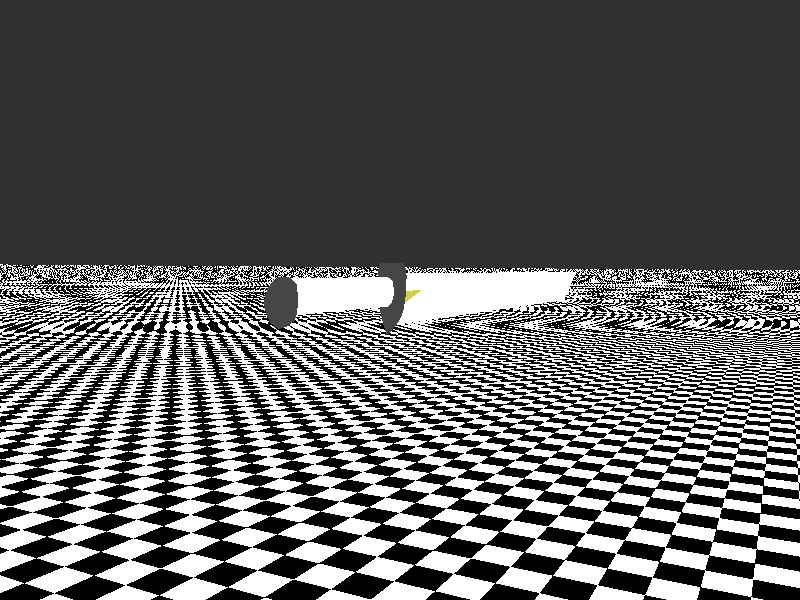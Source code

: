 #include "rad_def.inc"
#include "colors.inc"
  light_source {100
    color White
  }
global_settings{
	 assumed_gamma 2.200000
	 max_trace_level 5
	 ambient_light rgb <0.200000, 0.200000, 0.2000000>
}
background { rgb <0.2000000, 0.2000000, 0.2000000> }
#declare camera_location = <35.475672, 6.938251, -52.830898>;
camera{
	 perspective
	 location camera_location
	 right (320 / 240) * x
	 up y
	 angle 57.822402
	 sky <-0.020434, 0.999534, 0.022695>
	 look_at <0.310869, 3.572278, 13.085918>
}
#declare wl_1_Infinite1 = light_source {
	 <-36.185672, 2.648251, 52.830898>
	 color rgb <1.000000, 1.000000, 1.000000>
	 fade_distance 1.000000
	 fade_power 0.000000
	 media_interaction on
	 media_attenuation off
	 parallel
	 point_at <-0.210937, -3.671047, -13.000000>
}
#declare wl_2_Infinite2 = light_source {
	 <-34.765672, 1.228251, 52.830898>
	 color rgb <0.500000, 0.500000, 0.500000>
	 fade_distance 1.000000
	 fade_power 0.000000
	 media_interaction on
	 media_attenuation off
	 parallel
	 point_at <-0.210937, -3.671047, -13.000000>
}
#declare wm_guld = texture{
	 pigment{
		 color rgbf <0.806667, 0.806667, 0.306533, 0.000000>
	 }
	 finish {
		 ambient rgb <0.234100, 0.234100, 0.234100>
		 diffuse 0.373333
		 brilliance 1.800000
		 metallic 9.266667
		 specular 0.667000
		 roughness 0.010000
		 reflection {
			 color rgb <0.900100, 0.900100, 0.900100> 
			 falloff 1.000000
			 exponent 1.000000
			 metallic 0.866667
		 }
	 }
}
#declare wm_darkmetal = texture{
	 pigment{
		 color rgbf <0.280720, 0.280720, 0.280720, 0.000000>
	 }
	 normal{
		 bumps 0.0050000
	 }
	 finish {
		 ambient rgb <0.000000, 0.000000, 0.000000>
		 diffuse 0.700000
		 brilliance 2.733333
		 metallic 0.500000
		 specular 1.000000
		 roughness 5.656667
		 reflection {
			 color rgb <0.327340, 0.327340, 0.327340> color <0.786880, 0.786880, 0.786880>
			 falloff 1.000000
			 exponent 1.000000
			 metallic 0.0500000
		 }
	 }
}
#declare wm_cuttingedge = texture{
	 pigment{
		 color rgbf <0.99631, 0.999999, 1.000000, 0.000000>
	 }
	 finish {
		 ambient rgb <0.453880, 0.453880, 0.453880>
		 diffuse 0.213333
		 brilliance 4.000000
		 metallic 8.400000
		 specular 0.627040
		 roughness 0.256667
		 reflection {
			 color rgb <0.693640, 0.693640, 0.693640> 
			 falloff 1.000000
			 exponent 1.000000
			 metallic 7.533333
		 }
	 }
}
#declare wm_blade = texture{
	 pigment{
		 color rgbf <0.99631, 0.999999, 1.000000, 0.000000>
	 }
	 finish {
		 ambient rgb <0.453880, 0.453880, 0.453880>
		 diffuse 0.113333
		 brilliance 4.000000
		 metallic 8.400000
		 specular 0.627040
		 roughness 0.256667
		 reflection {
			 color rgb <0.693640, 0.693640, 0.693640> 
			 falloff 1.000000
			 exponent 1.000000
			 metallic 7.533333
		 }
	 }
}
#declare wm_Cube1_auv = texture{
	 pigment{
		 color rgbf <1.000000, 1.000000, 1.000000, 0.000000>
	 }
	 finish {
		 ambient rgb <0.000000, 0.000000, 0.000000>
		 diffuse 0.700000
		 brilliance 1.000000
		 metallic 0.000000
		 specular 0.307360
		 roughness 0.990000
	 }
}
#declare wo_0_Cube1 = mesh2{
	 vertex_vectors { 222, <0.555556, 2.891838, -7.468525>, <0.726563, 2.595397, -5.659406>, <0.555556, 5.197394, -7.468525>, <0.726563, 5.600085, -5.659406>, <-0.555556, 2.891838, -7.468525>, <-0.726563, 2.595397, -5.659406>, <-0.555556, 5.197394, -7.468525>, <-0.726563, 5.600085, -5.659406>, <0.562500, 5.594616, -5.312979>, <0.562500, 3.344616, -5.312979>, 
			<-0.562500, 3.344616, -5.312979>, <-0.562500, 5.594616, -5.312979>, <0.562500, 5.594616, 11.000000>, <0.562500, 3.344616, 11.000000>, <-0.562500, 3.344616, 11.000000>, <-0.562500, 5.594616, 11.000000>, <0.225000, 6.322325, 13.000000>, <0.196875, 2.874675, 13.000000>, <-0.196875, 2.874675, 13.000000>, <-0.225000, 6.322325, 13.000000>, <0.225000, 6.322325, 77.000000>, 
			<0.196875, 3.093425, 77.000000>, <-0.000000, 1.250000, 77.000000>, <-0.196875, 3.093425, 77.000000>, <-0.225000, 6.322325, 77.000000>, <-0.000000, 6.322325, 85.000000>, <0.750000, 2.488366, -6.698687>, <0.750000, 4.044616, -7.737968>, <0.000000, 2.488366, -7.737968>, <0.968750, 4.097741, -5.659406>, <0.000000, 2.094616, -5.659406>, <0.750000, 5.600866, -6.698687>, 
			<0.000000, 5.600866, -7.737968>, <0.000000, 6.100866, -5.659406>, <-0.750000, 2.488366, -6.698687>, <-0.750000, 4.044616, -7.737968>, <-0.968750, 4.097741, -5.659406>, <-0.750000, 5.600866, -6.698687>, <0.750000, 4.469616, -5.312979>, <0.656250, 5.597741, -5.312979>, <0.000000, 2.969616, -5.312979>, <0.656250, 2.916491, -5.312979>, <-0.750000, 4.469616, -5.312979>, 
			<-0.656250, 2.916491, -5.312979>, <0.000000, 5.969616, -5.312979>, <-0.656250, 5.597741, -5.312979>, <0.750000, 4.469616, 11.000000>, <0.562500, 5.594616, 2.843510>, <0.000000, 2.969616, 11.000000>, <0.562500, 3.344616, 2.843510>, <-0.750000, 4.469616, 11.000000>, <-0.562500, 3.344616, 2.843510>, <0.000000, 5.969616, 11.000000>, <-0.562500, 5.594616, 2.843510>, 
			<0.225000, 4.467419, 13.000000>, <0.703125, 4.034204, 10.944643>, <-0.225000, 4.467419, 13.000000>, <-0.703125, 4.034204, 10.944643>, <0.000000, 6.322325, 13.000000>, <0.787500, 7.398931, 11.900000>, <1.089844, 4.912500, 11.950000>, <-1.089844, 4.912500, 11.950000>, <-0.787500, 7.398931, 11.900000>, <0.431250, 6.699254, 12.954167>, <0.643359, 3.893588, 13.000000>, 
			<-0.643359, 3.893588, 13.000000>, <-0.431250, 6.699254, 12.954167>, <0.000000, 0.500000, 11.950000>, <-0.773438, 2.375000, 11.950000>, <0.773438, 2.375000, 11.950000>, <-0.112500, 1.806256, 13.000000>, <0.112500, 1.806256, 13.000000>, <0.684375, 6.412826, 12.991667>, <-0.684375, 6.412826, 12.991667>, <0.225000, 4.592419, 77.000000>, <0.225000, 6.322325, 45.000000>, 
			<0.112500, 2.056256, 77.000000>, <0.196875, 2.984050, 45.000000>, <-0.112500, 2.056256, 77.000000>, <-0.000000, 1.125000, 45.000000>, <-0.225000, 4.592419, 77.000000>, <-0.196875, 2.984050, 45.000000>, <-0.000000, 6.322325, 69.666667>, <-0.225000, 6.322325, 45.000000>, <0.112500, 6.322325, 81.000000>, <-0.112500, 6.322325, 81.000000>, <0.112500, 4.458043, 80.333333>, 
			<-0.112500, 4.458043, 80.333333>, <1.082813, 6.551192, 11.943750>, <-1.082813, 6.551192, 11.943750>, <-0.925000, 6.295531, 10.945833>, <-0.606250, 6.537595, 10.945833>, <0.925000, 6.295531, 10.945833>, <0.606250, 6.537595, 10.945833>, <-0.000000, 3.786163, 81.000000>, <0.000000, 6.119616, -6.698687>, <0.000000, 1.969616, -6.698687>, <0.000000, 4.044616, -8.084395>, 
			<-1.000000, 4.044616, -6.698687>, <1.000000, 4.044616, -6.698687>, <0.875000, 4.257116, -5.312979>, <0.000000, 2.469616, -5.312979>, <-0.875000, 4.257116, -5.312979>, <0.000000, 6.044616, -5.312979>, <0.750000, 4.469616, 2.843510>, <0.000000, 2.969616, 2.843510>, <-0.750000, 4.469616, 2.843510>, <0.000000, 5.969616, 2.843510>, <0.956250, 7.060937, 11.925000>, 
			<-0.421875, 1.375000, 11.950000>, <-1.125000, 6.025000, 11.950000>, <0.000000, 7.398931, 11.900000>, <-0.937500, 5.247308, 10.950000>, <0.000000, 6.697100, 12.950000>, <0.712500, 6.705715, 12.966667>, <-0.675000, 5.246210, 13.000000>, <0.421875, 1.375000, 11.950000>, <-0.984375, 3.625000, 11.950000>, <-0.548438, 2.715628, 13.000000>, <0.000000, 2.919890, 10.928571>, 
			<0.984375, 3.625000, 11.950000>, <0.548438, 2.715628, 13.000000>, <0.675000, 5.246210, 13.000000>, <-0.712500, 6.705715, 12.966667>, <0.225000, 4.529919, 45.000000>, <0.112500, 1.931256, 45.000000>, <-0.112500, 1.931256, 45.000000>, <-0.225000, 4.529919, 45.000000>, <-0.000000, 6.322325, 45.000000>, <0.150000, 5.169054, 79.666667>, <-0.000000, 6.322325, 79.666667>, 
			<-0.150000, 5.169054, 79.666667>, <1.125000, 6.025000, 11.950000>, <-0.956250, 7.060937, 11.925000>, <0.937500, 5.247308, 10.950000>, <-0.887500, 6.588145, 10.933333>, <0.887500, 6.588145, 10.933333>, <0.000000, 6.520745, 10.950000>, <-0.075000, 3.478279, 79.666667>, <0.075000, 3.478279, 79.666667>, <0.787500, 7.398931, 12.850000>, <0.764867, 7.354480, 12.903441>, 
			<1.089844, 4.912500, 12.950000>, <1.069776, 4.866704, 13.000000>, <-1.089844, 4.912500, 12.950000>, <-1.069776, 4.866704, 13.000000>, <-0.787500, 7.398931, 12.850000>, <-0.764867, 7.354480, 12.903441>, <0.000000, 0.978503, 12.954857>, <-0.006910, 1.049520, 13.000000>, <-0.000000, 1.000195, 13.050000>, <0.006910, 1.049520, 13.000000>, <0.773438, 2.434529, 12.950088>, 
			<-0.773438, 2.434529, 12.950088>, <-1.082813, 6.551192, 12.937500>, <-1.050297, 6.513210, 12.987840>, <1.082813, 6.551192, 12.937500>, <1.050297, 6.513210, 12.987840>, <0.000000, 7.398931, 12.850000>, <0.000000, 7.349057, 12.903553>, <0.956250, 7.060937, 12.900000>, <0.927981, 7.019741, 12.951933>, <0.984375, 3.625000, 12.950000>, <0.962761, 3.579913, 13.000000>, 
			<-1.125000, 6.025000, 12.950000>, <-1.099985, 5.981708, 13.000000>, <-0.421875, 1.613419, 12.951360>, <-0.427639, 1.674667, 13.000000>, <0.421875, 1.613419, 12.951360>, <0.427639, 1.674667, 13.000000>, <-0.984375, 3.625000, 12.950000>, <-0.962761, 3.579913, 13.000000>, <-0.956250, 7.060937, 12.900000>, <-0.927981, 7.019741, 12.951933>, <1.125000, 6.025000, 12.950000>, 
			<1.099985, 5.981708, 13.000000>, <0.725230, 2.451995, 13.000000>, <-0.725230, 2.451995, 13.000000>, <0.787500, 7.398931, 10.920000>, <0.783387, 7.379386, 10.901040>, <1.089844, 4.912500, 10.920000>, <1.081793, 4.894216, 10.900929>, <-1.089844, 4.912500, 10.920000>, <-1.081793, 4.894216, 10.900929>, <-0.787500, 7.398931, 10.920000>, <-0.783387, 7.379386, 10.901040>, 
			<0.000000, 0.008599, 10.918057>, <-0.773438, 2.313688, 10.919965>, <0.773438, 2.313688, 10.919965>, <-1.082813, 6.551192, 10.920000>, <-1.077599, 6.531943, 10.901514>, <1.082813, 6.551192, 10.920000>, <1.077599, 6.531943, 10.901514>, <-0.956250, 7.060937, 10.920000>, <-0.953379, 7.041193, 10.901392>, <-0.984375, 3.625000, 10.920000>, <-0.968120, 3.613357, 10.900472>, 
			<1.125000, 6.025000, 10.920000>, <1.120321, 6.005595, 10.901248>, <0.000000, 7.398931, 10.920000>, <0.000000, 7.378963, 10.901137>, <0.421875, 1.129632, 10.919456>, <0.417299, 1.144467, 10.900310>, <-0.421875, 1.129632, 10.919456>, <-0.417299, 1.144467, 10.900310>, <0.984375, 3.625000, 10.920000>, <0.968120, 3.613357, 10.900472>, <-1.125000, 6.025000, 10.920000>, 
			<-1.120321, 6.005595, 10.901248>, <0.956250, 7.060937, 10.920000>, <0.953379, 7.041193, 10.901392>, <0.000000, 0.056955, 10.900557>, <0.753905, 2.316942, 10.900645>, <-0.753905, 2.316942, 10.900645>, <0.225000, 4.477836, 18.333333>, <0.225000, 4.488252, 23.666667>, <0.225000, 4.498669, 29.000000>, <0.225000, 4.509086, 34.333333>, <0.225000, 4.519502, 39.666667>, 
			<0.296859, 2.872910, 13.000003>, <0.324984, 4.476070, 18.133337>, <0.324984, 4.465653, 13.000003>}
	 //#local average_center = <0.009333, 4.592479, 16.503793>;
	 normal_vectors { 621, <-0.751045, 0.303734, 0.586240>, <-0.810880, 0.473841, -0.343437>, <-0.751045, -0.303734, 0.586240>, <-0.839792, -0.533350, -0.101429>, <0.751045, 0.303734, 0.586240>, <0.810880, 0.473841, -0.343437>, <0.751045, -0.303734, 0.586240>, <0.839792, -0.533350, -0.101429>, <-0.998652, 0.045070, -0.025749>, <0.998652, 0.045070, -0.025749>, 
			<-0.777673, 0.604805, 0.171568>, <-0.775425, 0.000000, 0.631440>, <0.000000, 0.674061, 0.738675>, <-0.987539, -0.002071, -0.157360>, <0.000000, 0.934100, -0.357011>, <-0.852135, -0.482284, 0.203146>, <-0.000000, -0.674061, 0.738675>, <0.000000, -0.994128, -0.108207>, <0.777673, 0.604805, 0.171568>, <0.775425, 0.000000, 0.631440>, <0.987539, -0.002071, -0.157360>, 
			<0.852135, -0.482284, 0.203146>, <-0.473159, -0.406502, -0.781586>, <-0.460688, 0.185792, -0.867898>, <0.460688, 0.185792, -0.867898>, <0.473159, -0.406502, -0.781586>, <-0.839751, -0.542971, 0.000000>, <-0.839751, 0.542971, 0.000000>, <0.839751, 0.542971, 0.000000>, <0.839751, -0.542971, 0.000000>, <0.654735, -0.263741, 0.708353>, <-0.654735, -0.263741, 0.708353>, 
			<-0.998099, 0.061639, 0.000000>, <0.998667, 0.051624, 0.000000>, <0.026660, -0.096834, -0.994943>, <0.000000, 0.000000, -1.000000>, <-0.000000, 0.000000, -1.000000>, <-0.026660, -0.096834, -0.994943>, <0.965515, 0.259270, -0.023666>, <-0.965515, 0.259270, -0.023666>, <0.009629, -0.056297, -0.998368>, <-0.009629, -0.056297, -0.998368>, <-0.999899, 0.007503, -0.012064>, 
			<-0.999140, 0.041461, -0.000137>, <0.999899, 0.007503, -0.012064>, <0.998790, 0.049173, -0.000170>, <0.000000, -1.000000, 0.000000>, <-0.986958, -0.160981, 0.000000>, <0.986958, -0.160981, 0.000000>, <-0.147400, 0.033473, 0.988510>, <-0.028778, 0.057742, 0.997917>, <0.147400, 0.033473, 0.988510>, <0.028778, 0.057742, 0.997917>, <0.000000, -0.989502, 0.144516>, 
			<0.000000, 0.984502, 0.175374>, <0.000000, 0.000000, 1.000000>, <0.989093, 0.023349, 0.145427>, <-0.989093, 0.023349, 0.145427>, <-0.611538, -0.034445, -0.790465>, <-0.000000, 0.468949, -0.883225>, <0.611538, -0.034445, -0.790465>, <0.000000, -0.358531, -0.933518>, <-1.000000, 0.000000, 0.000000>, <-0.000000, 1.000000, 0.000000>, <1.000000, 0.000000, 0.000000>, 
			<0.000000, -1.000000, 0.000000>, <-0.938266, -0.345915, 0.000000>, <0.913322, 0.394519, -0.100987>, <0.999707, -0.024204, 0.000000>, <0.000000, -1.000000, 0.000000>, <-0.224957, 0.003390, 0.974363>, <0.000000, -0.109882, -0.993945>, <0.032846, -0.079635, -0.996283>, <0.000704, -0.002375, -0.999997>, <-0.913322, 0.394519, -0.100987>, <0.992865, 0.119234, -0.001416>, 
			<-0.000000, 0.000000, -1.000000>, <0.000000, -0.150416, 0.988623>, <-0.992094, 0.125488, -0.001652>, <0.000000, 0.000000, -1.000000>, <-0.000704, -0.002375, -0.999997>, <-0.032846, -0.079635, -0.996283>, <-0.999939, 0.011029, -0.000027>, <0.999958, 0.009190, -0.000022>, <0.000000, -1.000000, -0.000000>, <-0.999410, 0.010849, -0.032589>, <0.000000, -1.000000, 0.000000>, 
			<0.999410, 0.010849, -0.032589>, <-0.999868, -0.016227, 0.000000>, <0.938266, -0.345915, 0.000000>, <0.224957, 0.003390, 0.974363>, <-0.107637, 0.055593, 0.992635>, <0.107637, 0.055593, 0.992635>, <-0.000000, 0.073608, 0.997287>, <-0.981646, 0.046914, -0.184853>, <-0.576393, 0.036980, -0.816335>, <0.981201, 0.055414, -0.184860>, <0.576393, 0.036980, -0.816335>, 
			<-0.914798, 0.252099, -0.315580>, <0.914798, 0.252099, -0.315580>, <0.931908, -0.165503, -0.322733>, <0.444935, -0.106717, -0.889182>, <-0.931908, -0.165503, -0.322733>, <-0.444935, -0.106717, -0.889182>, <0.000000, -0.915234, -0.402924>, <0.000000, -0.312475, -0.949926>, <-0.871996, -0.354449, -0.337622>, <-0.368604, -0.206364, -0.906391>, <-0.981945, 0.111770, -0.152618>, 
			<-0.511655, 0.077673, -0.855673>, <0.964417, -0.027484, -0.262954>, <0.531053, -0.013495, -0.847231>, <0.848220, 0.440864, -0.293533>, <0.425294, 0.209639, -0.880441>, <-0.848220, 0.440864, -0.293533>, <-0.425294, 0.209639, -0.880441>, <0.976047, 0.117540, -0.183076>, <0.511655, 0.077673, -0.855673>, <0.871996, -0.354449, -0.337622>, <0.368604, -0.206364, -0.906391>, 
			<-0.948224, -0.039498, -0.315137>, <-0.531053, -0.013495, -0.847231>, <-0.361260, 0.106388, -0.926376>, <0.361260, 0.106388, -0.926376>, <-0.990101, 0.053061, 0.129938>, <0.990101, 0.053061, 0.129938>, <0.906694, 0.224961, 0.356788>, <-0.906694, 0.224961, 0.356788>, <0.962295, -0.182766, 0.201456>, <-0.962295, -0.182766, 0.201456>, <0.896050, -0.366373, 0.250730>, 
			<0.957204, 0.118756, 0.263927>, <-0.988261, -0.042115, 0.146854>, <0.000000, -0.894031, 0.448005>, <-0.916345, 0.336827, 0.216472>, <0.916345, 0.336827, 0.216472>, <-0.957204, 0.118756, 0.263927>, <0.988261, -0.042115, 0.146854>, <-0.896050, -0.366373, 0.250730>, <-0.999961, 0.008828, -0.000017>, <-0.999960, 0.008961, -0.000022>, <-0.999959, 0.009096, -0.000018>, 
			<-0.999959, 0.009096, -0.000018>, <0.000000, 0.000000, -1.000000>, <0.000000, 0.000000, -1.000000>, <0.000000, 0.000000, -1.000000>, <-0.908735, -0.417373, 0.000000>, <-0.908735, -0.417373, 0.000000>, <-0.908735, -0.417373, 0.000000>, <0.000000, 0.000000, -1.000000>, <0.000000, 0.000000, -1.000000>, <0.000000, 0.000000, -1.000000>, <-0.753524, 0.657421, 0.000000>, 
			<-0.753524, 0.657421, 0.000000>, <-0.753524, 0.657421, 0.000000>, <0.000000, 0.000000, -1.000000>, <0.000000, 0.000000, -1.000000>, <0.000000, 0.000000, -1.000000>, <0.908735, 0.417373, 0.000000>, <0.908735, 0.417373, 0.000000>, <0.908735, 0.417373, 0.000000>, <-0.000000, 0.000000, -1.000000>, <-0.000000, 0.000000, -1.000000>, <-0.000000, 0.000000, -1.000000>, 
			<0.753524, -0.657421, 0.000000>, <0.753524, -0.657421, 0.000000>, <0.753524, -0.657421, 0.000000>, <-0.753524, -0.657421, 0.000000>, <-0.753524, -0.657421, 0.000000>, <-0.753524, -0.657421, 0.000000>, <0.093163, 0.035678, 0.995011>, <0.093163, 0.035678, 0.995011>, <0.093163, 0.035678, 0.995011>, <0.093163, 0.035678, 0.995011>, <-0.908735, 0.417373, 0.000000>, 
			<-0.908735, 0.417373, 0.000000>, <-0.908735, 0.417373, 0.000000>, <0.837184, -0.211222, -0.504489>, <0.837184, -0.211222, -0.504489>, <0.753524, 0.657421, 0.000000>, <0.753524, 0.657421, 0.000000>, <0.753524, 0.657421, 0.000000>, <-0.837184, -0.211222, -0.504489>, <-0.837184, -0.211222, -0.504489>, <0.908735, -0.417373, 0.000000>, <0.908735, -0.417373, 0.000000>, 
			<0.908735, -0.417373, 0.000000>, <-0.093163, 0.035678, 0.995011>, <-0.093163, 0.035678, 0.995011>, <-0.093163, 0.035678, 0.995011>, <-0.093163, 0.035678, 0.995011>, <-0.000015, -0.078078, -0.996947>, <-0.000015, -0.078078, -0.996947>, <-0.000015, -0.078078, -0.996947>, <-0.000015, -0.078078, -0.996947>, <-0.000015, -0.078078, -0.996947>, <-1.000000, 0.000000, -0.000000>, 
			<-1.000000, 0.000000, -0.000000>, <-1.000000, 0.000000, -0.000000>, <-1.000000, 0.000000, -0.000000>, <0.000000, -1.000000, 0.000000>, <-0.000000, 0.000000, -1.000000>, <-0.000000, 0.000000, -1.000000>, <-0.000000, 0.000000, -1.000000>, <-0.999101, 0.042388, -0.000142>, <-0.999101, 0.042388, -0.000142>, <-0.999101, 0.042388, -0.000142>, <-0.999101, 0.042388, -0.000142>, 
			<-0.999101, 0.042388, -0.000142>, <-0.241926, 0.927969, -0.283452>, <-0.241926, 0.927969, -0.283452>, <-0.000034, 0.000001, 1.000000>, <-0.000034, 0.000001, 1.000000>, <-0.000000, 0.000000, -1.000000>, <-0.000000, 0.000000, -1.000000>, <-0.000000, 0.000000, -1.000000>, <0.998271, 0.058782, -0.000214>, <0.998271, 0.058782, -0.000214>, <0.998271, 0.058782, -0.000214>, 
			<0.000015, -0.078078, -0.996947>, <0.000015, -0.078078, -0.996947>, <0.000015, -0.078078, -0.996947>, <0.000015, -0.078078, -0.996947>, <0.000015, -0.078078, -0.996947>, <1.000000, 0.000000, 0.000000>, <1.000000, 0.000000, 0.000000>, <0.000000, -1.000000, -0.000000>, <0.000000, -1.000000, -0.000000>, <-0.999824, 0.000000, -0.018744>, <0.000000, -1.000000, 0.000000>, 
			<-0.999824, 0.000000, -0.018744>, <-0.999824, 0.000000, -0.018744>, <0.000000, -1.000000, 0.000000>, <0.000000, -1.000000, 0.000000>, <-0.989448, 0.138061, -0.043955>, <-0.989448, 0.138061, -0.043955>, <0.989448, 0.138061, -0.043955>, <0.989448, 0.138061, -0.043955>, <0.989448, 0.138061, -0.043955>, <0.989448, 0.138061, -0.043955>, <-0.989448, 0.138061, -0.043955>, 
			<-0.989448, 0.138061, -0.043955>, <0.999824, 0.000000, -0.018744>, <0.000000, -1.000000, 0.000000>, <0.000000, -1.000000, 0.000000>, <0.000000, -1.000000, 0.000000>, <0.999824, 0.000000, -0.018744>, <0.999824, 0.000000, -0.018744>, <-0.999554, 0.010053, -0.028112>, <0.000000, -1.000000, 0.000000>, <0.999554, 0.010053, -0.028112>, <0.992676, 0.102027, -0.064689>, 
			<-0.992676, 0.102027, -0.064689>, <0.000000, 0.000000, -1.000000>, <0.000000, 0.000000, -1.000000>, <0.000000, 0.000000, -1.000000>, <-0.998460, 0.055470, 0.000000>, <-0.998460, 0.055470, 0.000000>, <-0.998460, 0.055470, 0.000000>, <0.000000, 0.000000, -1.000000>, <0.000000, 0.000000, -1.000000>, <0.000000, 0.000000, -1.000000>, <0.000000, 0.000000, -1.000000>, 
			<0.216930, 0.976187, 0.000000>, <0.216930, 0.976187, 0.000000>, <0.216930, 0.976187, 0.000000>, <-0.000000, 0.000000, -1.000000>, <-0.000000, 0.000000, -1.000000>, <-0.000000, 0.000000, -1.000000>, <0.998460, -0.055470, 0.000000>, <0.998460, -0.055470, 0.000000>, <0.998460, -0.055470, 0.000000>, <0.000000, 0.000000, -1.000000>, <0.000000, 0.000000, -1.000000>, 
			<-0.216930, -0.976187, 0.000000>, <-0.216930, -0.976187, 0.000000>, <-0.216930, -0.976187, 0.000000>, <-0.998460, -0.055470, 0.000000>, <-0.998460, -0.055470, 0.000000>, <-0.998460, -0.055470, 0.000000>, <0.488870, -0.079362, 0.868739>, <0.488870, -0.079362, 0.868739>, <0.488870, -0.079362, 0.868739>, <0.488870, -0.079362, 0.868739>, <-0.216930, 0.976187, 0.000000>, 
			<-0.216930, 0.976187, 0.000000>, <-0.216930, 0.976187, 0.000000>, <-0.000000, -0.679422, -0.733747>, <-0.000000, -0.679422, -0.733747>, <-0.000000, -0.679422, -0.733747>, <-0.000000, -0.679422, -0.733747>, <0.998460, 0.055470, 0.000000>, <0.998460, 0.055470, 0.000000>, <0.998460, 0.055470, 0.000000>, <-0.488870, -0.079362, 0.868739>, <-0.488870, -0.079362, 0.868739>, 
			<-0.488870, -0.079362, 0.868739>, <-0.488870, -0.079362, 0.868739>, <0.216930, -0.976187, 0.000000>, <0.216930, -0.976187, 0.000000>, <0.216930, -0.976187, 0.000000>, <-0.000000, 0.073009, 0.997331>, <-0.000000, 0.073009, 0.997331>, <-0.000000, 0.073009, 0.997331>, <-0.000000, 0.073009, 0.997331>, <-0.000000, 0.000000, -1.000000>, <-0.000000, 0.000000, -1.000000>, 
			<-0.000000, 0.000000, -1.000000>, <-1.000000, 0.000000, -0.000000>, <-0.015703, -0.999875, 0.001991>, <-0.015703, -0.999875, 0.001991>, <-0.000034, 0.000001, 1.000000>, <0.000000, 0.000000, -1.000000>, <0.000000, 0.000000, -1.000000>, <0.000000, 0.000000, -1.000000>, <0.999929, 0.011949, -0.000032>, <0.999929, 0.011949, -0.000032>, <0.999929, 0.011949, -0.000032>, 
			<0.000000, -0.132242, -0.991217>, <0.000000, -0.132242, -0.991217>, <0.000000, -1.000000, 0.000000>, <0.000000, -1.000000, 0.000000>, <0.000000, -1.000000, 0.000000>, <-0.894688, -0.446691, 0.000000>, <-0.894688, -0.446691, 0.000000>, <-0.894688, -0.446691, 0.000000>, <0.000000, -1.000000, 0.000000>, <0.000000, -1.000000, 0.000000>, <0.000000, -1.000000, 0.000000>, 
			<0.000000, -1.000000, 0.000000>, <0.000000, -1.000000, 0.000000>, <0.000000, -1.000000, 0.000000>, <0.894688, -0.446691, 0.000000>, <0.894688, -0.446691, 0.000000>, <0.894688, -0.446691, 0.000000>, <0.901903, 0.402305, -0.157229>, <0.901903, 0.402305, -0.157229>, <0.901903, 0.402305, -0.157229>, <-0.901903, 0.402305, -0.157229>, <-0.901903, 0.402305, -0.157229>, 
			<-0.901903, 0.402305, -0.157229>, <-0.000000, 0.000000, -1.000000>, <-0.000000, 0.000000, -1.000000>, <-0.000000, 0.000000, -1.000000>, <0.996896, 0.078727, -0.000308>, <0.990405, 0.138195, -0.000540>, <0.990405, 0.138195, -0.000540>, <0.000000, 0.000000, -1.000000>, <0.000000, 0.000000, -1.000000>, <0.000000, 0.000000, -1.000000>, <-0.990405, 0.138195, -0.000540>, 
			<-0.990405, 0.138195, -0.000540>, <-0.996896, 0.078727, -0.000308>, <-1.000000, 0.000000, -0.000000>, <-1.000000, 0.000000, -0.000000>, <-1.000000, 0.000000, -0.000000>, <-1.000000, 0.000000, -0.000000>, <-1.000000, 0.000000, -0.000000>, <-1.000000, 0.000000, -0.000000>, <0.000000, -1.000000, 0.000000>, <0.000000, -1.000000, 0.000000>, <0.000000, -1.000000, 0.000000>, 
			<0.000000, -1.000000, 0.000000>, <-0.996555, 0.080670, -0.019257>, <-0.996555, 0.080670, -0.019257>, <-0.989448, 0.138061, -0.043955>, <-0.989448, 0.138061, -0.043955>, <-0.996555, 0.080670, -0.019257>, <0.989448, 0.138061, -0.043955>, <0.996555, 0.080670, -0.019257>, <0.996555, 0.080670, -0.019257>, <0.996555, 0.080670, -0.019257>, <0.989448, 0.138061, -0.043955>, 
			<-0.990405, 0.138195, -0.000540>, <-0.990405, 0.138195, -0.000540>, <0.990405, 0.138195, -0.000540>, <0.990405, 0.138195, -0.000540>, <1.000000, 0.000000, 0.000000>, <1.000000, 0.000000, 0.000000>, <1.000000, 0.000000, 0.000000>, <0.000000, -1.000000, -0.000000>, <0.000000, -1.000000, -0.000000>, <0.000000, -1.000000, -0.000000>, <-0.999444, 0.008201, -0.032304>, 
			<-0.999444, 0.008201, -0.032304>, <-0.999444, 0.008201, -0.032304>, <0.000000, -1.000000, 0.000000>, <0.000000, -1.000000, 0.000000>, <0.000000, -1.000000, 0.000000>, <0.000000, -1.000000, 0.000000>, <0.000000, -1.000000, 0.000000>, <0.000000, -1.000000, 0.000000>, <0.999444, 0.008201, -0.032304>, <0.999444, 0.008201, -0.032304>, <0.999444, 0.008201, -0.032304>, 
			<-0.998740, 0.030544, -0.039819>, <-0.998740, 0.030544, -0.039819>, <-0.998740, 0.030544, -0.039819>, <-0.998740, 0.030544, -0.039819>, <-0.992858, 0.096107, -0.070686>, <-0.992858, 0.096107, -0.070686>, <0.998740, 0.030544, -0.039819>, <0.998740, 0.030544, -0.039819>, <0.998740, 0.030544, -0.039819>, <0.998740, 0.030544, -0.039819>, <0.992858, 0.096107, -0.070686>, 
			<0.992858, 0.096107, -0.070686>, <0.991005, 0.109986, -0.076237>, <0.991005, 0.109986, -0.076237>, <0.991005, 0.109986, -0.076237>, <-0.991005, 0.109986, -0.076237>, <-0.991005, 0.109986, -0.076237>, <-0.991005, 0.109986, -0.076237>, <-0.990405, 0.138195, -0.000540>, <-0.990405, 0.138195, -0.000540>, <-0.996835, 0.079501, -0.000298>, <-0.996835, 0.079501, -0.000298>, 
			<-0.996835, 0.079501, -0.000298>, <-0.990405, 0.138195, -0.000540>, <-0.990405, 0.138195, -0.000540>, <0.996835, 0.079501, -0.000298>, <0.996835, 0.079501, -0.000298>, <0.990405, 0.138195, -0.000540>, <0.990405, 0.138195, -0.000540>, <0.990405, 0.138195, -0.000540>, <0.990405, 0.138195, -0.000540>, <0.996835, 0.079501, -0.000298>, <0.995271, 0.078764, -0.056854>, 
			<0.995271, 0.078764, -0.056854>, <0.989004, 0.121871, -0.083773>, <0.989004, 0.121871, -0.083773>, <0.989004, 0.121871, -0.083773>, <-0.989004, 0.121871, -0.083773>, <-0.989004, 0.121871, -0.083773>, <-0.995271, 0.078764, -0.056854>, <-0.995271, 0.078764, -0.056854>, <-0.989004, 0.121871, -0.083773>, <-0.859262, -0.461611, -0.220418>, <-0.859262, -0.461611, -0.220418>, 
			<0.000000, -0.974351, -0.225034>, <0.000000, -0.974351, -0.225034>, <-0.859262, -0.461611, -0.220418>, <0.000000, -0.974351, -0.225034>, <-0.225591, -0.466993, -0.855001>, <-0.225591, -0.466993, -0.855001>, <-0.225591, -0.466993, -0.855001>, <-0.225591, -0.466993, -0.855001>, <-0.225591, -0.466993, -0.855001>, <-0.225591, -0.466993, -0.855001>, <0.000000, -0.940428, -0.339993>, 
			<0.859262, -0.461611, -0.220418>, <0.859262, -0.461611, -0.220418>, <0.859262, -0.461611, -0.220418>, <0.000000, -0.940428, -0.339993>, <0.225591, -0.466993, -0.855001>, <0.225591, -0.466993, -0.855001>, <0.225591, -0.466993, -0.855001>, <0.225591, -0.466993, -0.855001>, <0.225591, -0.466993, -0.855001>, <0.225591, -0.466993, -0.855001>, <0.000000, 0.780574, -0.625063>, 
			<0.000000, 0.780574, -0.625063>, <-0.000000, 0.780574, -0.625063>, <-0.000000, 0.780574, -0.625063>, <0.000000, 0.780574, -0.625063>, <-0.000000, 0.780574, -0.625063>, <-0.000000, 0.780574, -0.625063>, <0.592440, 0.576306, -0.562927>, <0.592440, 0.576306, -0.562927>, <0.592440, 0.576306, -0.562927>, <0.592440, 0.576306, -0.562927>, <0.592440, 0.576306, -0.562927>, 
			<0.592440, 0.576306, -0.562927>, <0.000000, 0.910686, 0.413100>, <0.000000, 0.910686, 0.413100>, <0.000000, 0.910686, 0.413100>, <0.000000, 0.910686, 0.413100>, <0.000000, 0.910686, 0.413100>, <0.000000, 0.910686, 0.413100>, <0.000000, 0.910686, 0.413100>, <-0.592440, 0.576306, -0.562927>, <-0.592440, 0.576306, -0.562927>, <-0.592440, 0.576306, -0.562927>, 
			<-0.592440, 0.576306, -0.562927>, <-0.592440, 0.576306, -0.562927>, <-0.592440, 0.576306, -0.562927>, <-0.503884, -0.771712, 0.388023>, <-0.503884, -0.771712, 0.388023>, <-0.503884, -0.771712, 0.388023>, <-0.503884, -0.771712, 0.388023>, <0.036531, 0.045434, 0.998299>, <0.036531, 0.045434, 0.998299>, <-0.415828, -0.589138, 0.692823>, <-0.415828, -0.589138, 0.692823>, 
			<-0.415828, -0.589138, 0.692823>, <-0.415828, -0.589138, 0.692823>, <0.304604, -0.049260, 0.951204>, <0.304604, -0.049260, 0.951204>, <0.304604, -0.049260, 0.951204>, <0.304604, -0.049260, 0.951204>, <-0.896917, 0.060341, 0.438063>, <-0.896917, 0.060341, 0.438063>, <-0.896917, 0.060341, 0.438063>, <-0.304604, -0.049260, 0.951204>, <-0.304604, -0.049260, 0.951204>, 
			<-0.304604, -0.049260, 0.951204>, <-0.304604, -0.049260, 0.951204>, <0.896917, 0.060341, 0.438063>, <0.896917, 0.060341, 0.438063>, <0.896917, 0.060341, 0.438063>, <0.402490, -0.861357, 0.309943>, <0.402490, -0.861357, 0.309943>, <0.402490, -0.861357, 0.309943>, <0.402490, -0.861357, 0.309943>, <0.402490, -0.861357, 0.309943>, <-0.036531, 0.045434, 0.998299>, 
			<-0.036531, 0.045434, 0.998299>, <0.415828, -0.589138, 0.692823>, <0.415828, -0.589138, 0.692823>, <0.415828, -0.589138, 0.692823>, <0.415828, -0.589138, 0.692823>, <0.893676, 0.335943, 0.297465>, <-0.893676, 0.335943, 0.297465>, <0.893676, 0.335943, 0.297465>, <-0.893676, 0.335943, 0.297465>, <-0.203931, 0.042954, 0.978043>, <-0.203931, 0.042954, 0.978043>, 
			<-0.203931, 0.042954, 0.978043>, <0.919059, -0.121278, 0.374997>, <0.919059, -0.121278, 0.374997>, <0.919059, -0.121278, 0.374997>, <0.203931, 0.042954, 0.978043>, <0.203931, 0.042954, 0.978043>, <0.203931, 0.042954, 0.978043>, <-0.919059, -0.121278, 0.374997>, <-0.919059, -0.121278, 0.374997>, <-0.919059, -0.121278, 0.374997>, <-0.094480, 0.049025, 0.994319>, 
			<-0.094480, 0.049025, 0.994319>, <-0.094480, 0.049025, 0.994319>, <0.846538, -0.273713, 0.456569>, <0.846538, -0.273713, 0.456569>, <0.846538, -0.273713, 0.456569>, <-0.082901, -0.026003, 0.996218>, <-0.082901, -0.026003, 0.996218>, <0.760404, 0.104311, 0.641019>, <0.760404, 0.104311, 0.641019>, <0.760404, 0.104311, 0.641019>, <-0.082901, -0.026003, 0.996218>, 
			<0.260407, 0.005283, 0.965484>, <0.260407, 0.005283, 0.965484>, <0.260407, 0.005283, 0.965484>, <-0.954680, -0.004639, 0.297599>, <-0.954680, -0.004639, 0.297599>, <-0.954680, -0.004639, 0.297599>, <0.000000, 0.054980, 0.998487>, <0.000000, 0.054980, 0.998487>, <-0.000000, 0.054980, 0.998487>, <0.000000, 0.054980, 0.998487>, <0.000000, -0.686716, 0.726926>, 
			<0.000000, -0.686716, 0.726926>, <0.009976, -0.008189, 0.999917>, <0.009976, -0.008189, 0.999917>, <0.009976, -0.008189, 0.999917>, <-0.805799, 0.261427, 0.531360>, <-0.805799, 0.261427, 0.531360>, <-0.805799, 0.261427, 0.531360>, <-0.009976, -0.008189, 0.999917>, <-0.009976, -0.008189, 0.999917>, <-0.009976, -0.008189, 0.999917>, <0.805799, 0.261427, 0.531360>, 
			<0.805799, 0.261427, 0.531360>, <0.805799, 0.261427, 0.531360>, <0.082901, -0.026003, 0.996218>, <0.082901, -0.026003, 0.996218>, <0.082901, -0.026003, 0.996218>, <-0.760404, 0.104311, 0.641019>, <-0.760404, 0.104311, 0.641019>, <-0.760404, 0.104311, 0.641019>, <-0.260407, 0.005283, 0.965484>, <-0.260407, 0.005283, 0.965484>, <-0.260407, 0.005283, 0.965484>, 
			<0.954680, -0.004639, 0.297599>, <0.954680, -0.004639, 0.297599>, <0.954680, -0.004639, 0.297599>, <0.094480, 0.049025, 0.994319>, <0.094480, 0.049025, 0.994319>, <0.094480, 0.049025, 0.994319>, <-0.846538, -0.273713, 0.456569>, <-0.846538, -0.273713, 0.456569>, <-0.846538, -0.273713, 0.456569>, <0.000000, 0.000228, 1.000000>, <0.762287, 0.289603, 0.578834>, 
			<0.762287, 0.289603, 0.578834>, <-0.762287, 0.289603, 0.578834>, <-0.762287, 0.289603, 0.578834>, <0.031360, -0.007081, 0.999483>, <0.031360, -0.007081, 0.999483>, <-0.681825, 0.153678, 0.715191>, <-0.681825, 0.153678, 0.715191>, <-0.031360, -0.007081, 0.999483>, <-0.031360, -0.007081, 0.999483>, <0.681825, 0.153678, 0.715191>, <0.681825, 0.153678, 0.715191>, 
			<-0.999983, 0.005885, -0.000011>, <-0.999983, 0.005885, -0.000011>, <-0.999983, 0.005885, -0.000011>, <-0.484291, 0.838573, -0.249515>, <-0.013750, -0.999904, 0.001953>, <-0.999844, 0.017655, -0.000036>, <0.016863, 0.954371, -0.298146>, <-0.000034, 0.000001, 1.000000>, <-0.999844, 0.017655, -0.000036>, <-0.241926, 0.927969, -0.283452>, <-0.241926, 0.927969, -0.283452>, 
			<-0.015703, -0.999875, 0.001991>, <-0.015703, -0.999875, 0.001991>, <-0.999844, 0.017655, -0.000036>, <-0.017655, -0.999842, 0.002029>, <-0.000034, 0.000001, 1.000000>, <-0.000034, 0.000001, 1.000000>}
	 uv_vectors { 27, <0.008172, 1.005680>, <0.008172, 0.502223>, <0.008172, -0.001233>, <0.100116, 1.005680>, <0.100116, 0.502223>, <0.100116, -0.001233>, <0.255231, 1.005680>, <0.255231, -0.001233>, <0.255231, 0.502223>, <0.410345, 1.005680>, 
			<0.410345, 0.502223>, <0.410345, -0.001233>, <0.502290, 1.005680>, <0.502290, 0.502223>, <0.502290, -0.001233>, <0.594234, 0.502223>, <0.594234, 1.005680>, <0.594234, -0.001233>, <0.749349, 1.005680>, <0.749349, 0.502223>, <0.749349, -0.001233>, 
			<0.904463, 0.502223>, <0.904463, 1.005680>, <0.904463, -0.001233>, <0.996407, 1.005680>, <0.996407, -0.001233>, <0.996407, 0.502223>}
	 texture_list { 5, texture{wm_Cube1_auv}, texture{wm_blade}, texture{wm_cuttingedge}, texture{wm_darkmetal}, texture{wm_guld}}
	 face_indices { 440, <3, 33, 95>, 3, <3, 95, 31>, 3, <31, 95, 32>, 3, <31, 32, 2>, 3, <37, 6, 32>, 3, <37, 32, 95>, 3, <7, 37, 95>, 3, <7, 95, 33>, 3, <26, 0, 28>, 3, <26, 28, 96>, 3, 
			<1, 26, 30>, 3, <26, 96, 30>, 3, <30, 96, 34>, 3, <30, 34, 5>, 3, <34, 96, 28>, 3, <34, 28, 4>, 3, <97, 27, 2>, 3, <2, 32, 97>, 3, <97, 28, 0>, 3, <0, 27, 97>, 3, <4, 28, 97>, 3, 
			<97, 35, 4>, 3, <6, 35, 97>, 3, <97, 32, 6>, 3, <4, 35, 98>, 3, <4, 98, 34>, 3, <5, 34, 98>, 3, <5, 98, 36>, 3, <36, 98, 37>, 3, <36, 37, 7>, 3, <98, 35, 6>, 3, <6, 37, 98>, 3, 
			<29, 99, 1>, 3, <99, 26, 1>, 3, <26, 99, 0>, 3, <99, 27, 0>, 3, <2, 27, 99>, 3, <99, 31, 2>, 3, <29, 3, 31>, 3, <29, 31, 99>, 3, <1, 41, 29>, 3, <41, 100, 29>, 3, <3, 29, 100>, 3, 
			<3, 100, 39>, 3, <38, 8, 39>, 3, <38, 39, 100>, 3, <100, 41, 9>, 3, <9, 38, 100>, 3, <5, 43, 101>, 3, <5, 101, 30>, 3, <101, 41, 1>, 3, <1, 30, 101>, 3, <41, 101, 40>, 3, <40, 9, 41>, 3, 
			<40, 101, 43>, 3, <43, 10, 40>, 3, <7, 45, 102>, 3, <7, 102, 36>, 3, <36, 102, 43>, 3, <36, 43, 5>, 3, <10, 43, 102>, 3, <102, 42, 10>, 3, <42, 102, 45>, 3, <42, 45, 11>, 3, <33, 3, 39>, 3, 
			<33, 39, 103>, 3, <45, 7, 33>, 3, <45, 33, 103>, 3, <11, 45, 103>, 3, <11, 103, 44>, 3, <8, 44, 103>, 3, <8, 103, 39>, 3, <49, 104, 38>, 0, <38, 9, 49>, 0, <8, 38, 104>, 0, <8, 104, 47>, 0, 
			<12, 47, 46>, 0, <47, 104, 46>, 0, <46, 104, 13>, 0, <104, 49, 13>, 0, <51, 105, 40>, 0, <40, 10, 51>, 0, <9, 40, 105>, 0, <9, 105, 49>, 0, <13, 49, 48>, 0, <49, 105, 48>, 0, <48, 105, 14>, 0, 
			<105, 51, 14>, 0, <53, 106, 42>, 0, <42, 11, 53>, 0, <10, 42, 106>, 0, <10, 106, 51>, 0, <14, 51, 50>, 0, <51, 106, 50>, 0, <50, 106, 15>, 0, <106, 53, 15>, 0, <47, 107, 44>, 0, <44, 8, 47>, 0, 
			<11, 44, 107>, 0, <11, 107, 53>, 0, <15, 53, 52>, 0, <53, 107, 52>, 0, <52, 107, 12>, 0, <107, 47, 12>, 0, <59, 178, 209>, 3, <59, 209, 108>, 3, <108, 160, 140>, 3, <140, 59, 108>, 3, <88, 156, 160>, 3, 
			<160, 108, 88>, 3, <88, 108, 191>, 3, <108, 209, 191>, 3, <67, 109, 148>, 3, <68, 153, 166>, 3, <166, 109, 68>, 3, <68, 109, 187>, 3, <109, 203, 187>, 3, <67, 186, 203>, 3, <67, 203, 109>, 3, <61, 182, 110>, 3, 
			<182, 207, 110>, 3, <61, 110, 164>, 3, <61, 164, 144>, 3, <154, 164, 110>, 3, <110, 89, 154>, 3, <89, 110, 207>, 3, <89, 207, 189>, 3, <140, 158, 111>, 3, <111, 59, 140>, 3, <111, 199, 59>, 3, <199, 178, 59>, 3, 
			<62, 184, 111>, 3, <184, 199, 111>, 3, <62, 111, 158>, 3, <62, 158, 146>, 3, <15, 90, 112>, 3, <15, 112, 50>, 3, <14, 50, 57>, 3, <50, 112, 183>, 3, <50, 183, 57>, 3, <112, 208, 183>, 3, <90, 190, 208>, 3, 
			<90, 208, 112>, 3, <19, 66, 113>, 3, <19, 113, 58>, 3, <16, 58, 113>, 3, <16, 113, 63>, 3, <159, 141, 63>, 3, <63, 113, 159>, 3, <66, 147, 159>, 3, <66, 159, 113>, 3, <63, 141, 161>, 3, <63, 161, 114>, 3, 
			<63, 114, 72>, 3, <72, 16, 63>, 3, <114, 161, 157>, 3, <157, 72, 114>, 3, <18, 65, 56>, 3, <65, 115, 56>, 3, <56, 115, 19>, 3, <115, 73, 19>, 3, <73, 115, 165>, 3, <73, 165, 155>, 3, <65, 145, 115>, 3, 
			<145, 165, 115>, 3, <116, 201, 67>, 3, <201, 186, 67>, 3, <69, 188, 116>, 3, <188, 201, 116>, 3, <69, 116, 168>, 3, <69, 168, 152>, 3, <116, 148, 168>, 3, <144, 170, 117>, 3, <117, 61, 144>, 3, <117, 195, 182>, 3, 
			<117, 182, 61>, 3, <195, 117, 68>, 3, <68, 187, 195>, 3, <117, 170, 153>, 3, <153, 68, 117>, 3, <18, 70, 118>, 3, <118, 65, 18>, 3, <118, 171, 65>, 3, <171, 145, 65>, 3, <167, 177, 118>, 3, <177, 171, 118>, 3, 
			<70, 149, 167>, 3, <167, 118, 70>, 3, <14, 57, 48>, 3, <57, 119, 48>, 3, <48, 119, 55>, 3, <55, 13, 48>, 3, <55, 119, 206>, 3, <206, 181, 55>, 3, <202, 212, 119>, 3, <212, 206, 119>, 3, <202, 119, 204>, 3, 
			<202, 204, 211>, 3, <213, 204, 119>, 3, <119, 196, 213>, 3, <183, 196, 57>, 3, <60, 180, 120>, 3, <180, 205, 120>, 3, <60, 120, 162>, 3, <60, 162, 142>, 3, <152, 162, 120>, 3, <120, 69, 152>, 3, <120, 205, 69>, 3, 
			<205, 188, 69>, 3, <64, 143, 163>, 3, <64, 163, 121>, 3, <17, 64, 121>, 3, <17, 121, 71>, 3, <71, 121, 169>, 3, <71, 169, 151>, 3, <176, 169, 121>, 3, <121, 163, 176>, 3, <122, 54, 16>, 3, <16, 72, 122>, 3, 
			<54, 122, 64>, 3, <54, 64, 17>, 3, <122, 175, 143>, 3, <122, 143, 64>, 3, <157, 175, 72>, 3, <175, 122, 72>, 3, <73, 123, 66>, 3, <73, 66, 19>, 3, <66, 123, 173>, 3, <66, 173, 147>, 3, <155, 173, 123>, 3, 
			<155, 123, 73>, 3, <77, 124, 218>, 1, <77, 218, 217>, 1, <77, 217, 216>, 1, <17, 77, 216>, 1, <17, 216, 215>, 1, <17, 215, 214>, 1, <16, 54, 214>, 1, <16, 214, 215>, 1, <16, 215, 216>, 1, <16, 216, 75>, 1, 
			<216, 217, 75>, 1, <217, 218, 75>, 1, <218, 124, 75>, 1, <74, 20, 75>, 1, <74, 75, 124>, 1, <74, 124, 21>, 1, <124, 77, 21>, 1, <150, 79, 125>, 2, <125, 71, 150>, 2, <71, 151, 150>, 2, <125, 77, 17>, 1, 
			<17, 71, 125>, 1, <21, 77, 76>, 1, <77, 125, 76>, 1, <76, 125, 22>, 2, <125, 79, 22>, 2, <81, 126, 18>, 1, <126, 70, 18>, 1, <126, 79, 150>, 2, <70, 126, 150>, 2, <70, 150, 149>, 2, <22, 79, 126>, 2, 
			<22, 126, 78>, 2, <78, 126, 81>, 1, <78, 81, 23>, 1, <19, 83, 127>, 1, <19, 127, 56>, 1, <56, 127, 81>, 1, <81, 18, 56>, 1, <23, 81, 127>, 1, <23, 127, 80>, 1, <80, 127, 83>, 1, <83, 24, 80>, 1, 
			<75, 128, 58>, 1, <58, 16, 75>, 1, <19, 58, 128>, 1, <19, 128, 83>, 1, <24, 83, 82>, 1, <83, 128, 82>, 1, <82, 128, 75>, 1, <82, 75, 20>, 1, <21, 86, 129>, 1, <21, 129, 74>, 1, <20, 74, 129>, 1, 
			<20, 129, 84>, 1, <84, 129, 86>, 1, <86, 25, 84>, 1, <20, 84, 130>, 1, <130, 82, 20>, 1, <130, 85, 24>, 1, <24, 82, 130>, 1, <85, 130, 84>, 1, <85, 84, 25>, 1, <24, 85, 131>, 1, <24, 131, 80>, 1, 
			<23, 80, 131>, 1, <23, 131, 87>, 1, <87, 131, 85>, 1, <85, 25, 87>, 1, <142, 174, 132>, 3, <132, 60, 142>, 3, <132, 197, 180>, 3, <132, 180, 60>, 3, <88, 191, 197>, 3, <88, 197, 132>, 3, <132, 174, 156>, 3, 
			<156, 88, 132>, 3, <146, 172, 133>, 3, <133, 62, 146>, 3, <133, 193, 62>, 3, <193, 184, 62>, 3, <189, 193, 133>, 3, <189, 133, 89>, 3, <172, 154, 89>, 3, <89, 133, 172>, 3, <13, 55, 46>, 3, <181, 198, 134>, 3, 
			<46, 55, 181>, 3, <46, 181, 134>, 3, <12, 46, 134>, 3, <134, 92, 12>, 3, <92, 134, 198>, 3, <198, 192, 92>, 3, <135, 194, 190>, 3, <135, 190, 90>, 3, <194, 135, 91>, 3, <91, 185, 194>, 3, <91, 135, 90>, 3, 
			<91, 90, 15>, 3, <93, 136, 210>, 3, <210, 179, 93>, 3, <192, 210, 136>, 3, <192, 136, 92>, 3, <92, 136, 93>, 3, <93, 12, 92>, 3, <52, 12, 93>, 3, <52, 93, 137>, 3, <91, 15, 52>, 3, <91, 52, 137>, 3, 
			<91, 137, 200>, 3, <200, 185, 91>, 3, <179, 200, 93>, 3, <200, 137, 93>, 3, <23, 87, 138>, 1, <23, 138, 78>, 1, <22, 78, 138>, 2, <22, 138, 94>, 2, <25, 94, 87>, 2, <94, 138, 87>, 2, <22, 94, 139>, 2, 
			<22, 139, 76>, 2, <21, 76, 139>, 1, <21, 139, 86>, 1, <86, 139, 94>, 2, <86, 94, 25>, 2, <142, 143, 175>, 3, <175, 174, 142>, 3, <156, 157, 161>, 3, <161, 160, 156>, 3, <163, 143, 162>, 3, <143, 142, 162>, 3, 
			<151, 148, 149>, 2, <151, 149, 150>, 2, <172, 146, 147>, 3, <172, 147, 173>, 3, <168, 148, 151>, 3, <151, 169, 168>, 3, <152, 176, 163>, 3, <163, 162, 152>, 3, <169, 176, 152>, 3, <169, 152, 168>, 3, <159, 147, 158>, 3, 
			<147, 146, 158>, 3, <149, 148, 166>, 3, <166, 167, 149>, 3, <164, 154, 155>, 3, <164, 155, 165>, 3, <161, 141, 160>, 3, <141, 140, 160>, 3, <173, 155, 154>, 3, <154, 172, 173>, 3, <166, 153, 167>, 3, <153, 177, 167>, 3, 
			<171, 177, 153>, 3, <153, 170, 171>, 3, <165, 145, 144>, 3, <144, 164, 165>, 3, <158, 140, 141>, 3, <141, 159, 158>, 3, <170, 144, 145>, 3, <170, 145, 171>, 3, <175, 157, 174>, 3, <157, 156, 174>, 3, <198, 181, 180>, 3, 
			<180, 197, 198>, 3, <190, 194, 189>, 3, <194, 193, 189>, 3, <210, 192, 191>, 3, <191, 209, 210>, 3, <196, 183, 195>, 3, <183, 182, 195>, 3, <194, 185, 193>, 3, <185, 184, 193>, 3, <179, 178, 199>, 3, <199, 200, 179>, 3, 
			<209, 178, 179>, 3, <209, 179, 210>, 3, <182, 183, 208>, 3, <208, 207, 182>, 3, <205, 180, 181>, 3, <205, 181, 206>, 3, <207, 208, 190>, 3, <190, 189, 207>, 3, <199, 184, 185>, 3, <199, 185, 200>, 3, <203, 186, 211>, 3, 
			<211, 204, 203>, 3, <211, 186, 201>, 3, <201, 202, 211>, 3, <201, 188, 202>, 3, <188, 212, 202>, 3, <206, 212, 188>, 3, <188, 205, 206>, 3, <197, 191, 192>, 3, <197, 192, 198>, 3, <187, 213, 196>, 3, <196, 195, 187>, 3, 
			<204, 213, 187>, 3, <204, 187, 203>, 3, <166, 148, 109>, 3, <148, 116, 67>, 3, <220, 221, 219>, 4, <17, 214, 220>, 4, <17, 220, 219>, 4, <54, 221, 220>, 4, <54, 220, 214>, 4, <17, 219, 221>, 4, <221, 54, 17>, 4, 
			<57, 196, 119>, 3}
	 normal_indices { 440, <3, 17, 53>, <3, 53, 15>, <15, 53, 16>, <15, 16, 2>, <21, 6, 16>, <21, 16, 53>, <7, 21, 53>, <7, 53, 17>, <10, 0, 12>, <10, 12, 54>, 
			<1, 10, 14>, <10, 54, 14>, <14, 54, 18>, <14, 18, 5>, <18, 54, 12>, <18, 12, 4>, <55, 11, 2>, <2, 16, 55>, <55, 12, 0>, <0, 11, 55>, <4, 12, 55>, 
			<55, 19, 4>, <6, 19, 55>, <55, 16, 6>, <4, 19, 56>, <4, 56, 18>, <5, 18, 56>, <5, 56, 20>, <20, 56, 21>, <20, 21, 7>, <56, 19, 6>, <6, 21, 56>, 
			<13, 57, 1>, <57, 10, 1>, <10, 57, 0>, <57, 11, 0>, <2, 11, 57>, <57, 15, 2>, <13, 3, 15>, <13, 15, 57>, <1, 23, 13>, <23, 58, 13>, <3, 13, 58>, 
			<3, 58, 22>, <253, 143, 22>, <254, 22, 58>, <58, 23, 149>, <150, 255, 58>, <5, 24, 59>, <5, 59, 14>, <59, 23, 1>, <1, 14, 59>, <23, 59, 259>, <260, 151, 23>, 
			<261, 59, 24>, <24, 155, 262>, <7, 25, 60>, <7, 60, 20>, <20, 60, 24>, <20, 24, 5>, <156, 24, 60>, <60, 266, 157>, <267, 60, 25>, <268, 25, 161>, <17, 3, 22>, 
			<17, 22, 61>, <25, 7, 17>, <25, 17, 61>, <162, 25, 61>, <163, 61, 272>, <144, 273, 61>, <145, 61, 22>, <27, 62, 256>, <257, 152, 27>, <146, 258, 62>, <147, 62, 26>, 
			<167, 26, 277>, <26, 62, 278>, <279, 62, 174>, <62, 27, 175>, <28, 63, 263>, <264, 158, 28>, <153, 265, 63>, <154, 63, 27>, <176, 27, 284>, <27, 63, 285>, <286, 63, 179>, 
			<63, 28, 180>, <29, 64, 269>, <270, 164, 29>, <159, 271, 64>, <160, 64, 28>, <181, 28, 291>, <28, 64, 292>, <293, 64, 184>, <64, 29, 185>, <26, 65, 274>, <275, 148, 26>, 
			<165, 276, 65>, <166, 65, 29>, <186, 29, 298>, <29, 65, 299>, <300, 65, 168>, <65, 26, 169>, <323, 486, 138>, <324, 138, 66>, <66, 106, 437>, <438, 325, 66>, <47, 102, 106>, 
			<106, 66, 47>, <47, 66, 129>, <66, 138, 129>, <335, 67, 460>, <38, 99, 112>, <112, 67, 38>, <38, 67, 126>, <67, 135, 126>, <336, 521, 135>, <337, 135, 67>, <33, 125, 68>, 
			<125, 137, 68>, <33, 68, 110>, <33, 110, 96>, <100, 110, 68>, <68, 48, 100>, <48, 68, 137>, <48, 137, 128>, <439, 104, 69>, <69, 326, 440>, <69, 133, 327>, <133, 487, 328>, 
			<329, 510, 69>, <511, 133, 69>, <330, 69, 104>, <331, 104, 449>, <187, 49, 70>, <188, 70, 294>, <182, 295, 31>, <296, 70, 503>, <297, 504, 31>, <70, 579, 505>, <49, 525, 580>, 
			<49, 581, 70>, <219, 37, 71>, <220, 71, 318>, <191, 319, 71>, <192, 71, 34>, <105, 443, 34>, <34, 71, 105>, <37, 454, 105>, <37, 105, 71>, <34, 444, 107>, <34, 107, 72>, 
			<34, 72, 40>, <40, 193, 34>, <72, 107, 103>, <103, 40, 72>, <213, 36, 312>, <36, 73, 313>, <314, 73, 221>, <73, 41, 222>, <41, 73, 111>, <41, 111, 101>, <36, 97, 73>, 
			<97, 111, 73>, <74, 134, 338>, <134, 522, 339>, <39, 127, 74>, <127, 134, 74>, <39, 74, 114>, <39, 114, 98>, <74, 461, 114>, <96, 116, 75>, <75, 33, 96>, <75, 131, 125>, 
			<75, 125, 33>, <131, 75, 38>, <38, 126, 131>, <75, 116, 99>, <99, 38, 75>, <214, 341, 76>, <76, 36, 215>, <76, 117, 36>, <117, 97, 36>, <113, 123, 76>, <123, 117, 76>, 
			<342, 467, 113>, <113, 76, 343>, <183, 31, 287>, <31, 77, 288>, <289, 77, 30>, <30, 177, 290>, <30, 77, 573>, <574, 496, 30>, <561, 596, 77>, <597, 575, 77>, <562, 77, 567>, 
			<563, 568, 591>, <600, 569, 77>, <77, 543, 601>, <506, 544, 31>, <32, 124, 78>, <124, 136, 78>, <32, 78, 108>, <32, 108, 94>, <98, 108, 78>, <78, 39, 98>, <78, 136, 39>, 
			<136, 127, 39>, <35, 95, 109>, <35, 109, 79>, <201, 35, 79>, <202, 79, 347>, <348, 79, 115>, <349, 115, 480>, <122, 115, 79>, <79, 109, 122>, <80, 305, 194>, <195, 40, 80>, 
			<306, 80, 35>, <307, 35, 203>, <80, 121, 95>, <80, 95, 35>, <103, 121, 40>, <121, 80, 40>, <41, 81, 37>, <41, 37, 223>, <37, 81, 119>, <37, 119, 455>, <101, 119, 81>, 
			<101, 81, 41>, <43, 82, 142>, <43, 142, 141>, <43, 141, 140>, <204, 43, 140>, <205, 140, 139>, <206, 139, 604>, <196, 308, 605>, <197, 606, 139>, <198, 139, 140>, <199, 140, 353>, 
			<140, 141, 354>, <141, 142, 355>, <142, 82, 356>, <42, 228, 357>, <42, 358, 82>, <42, 82, 8>, <82, 43, 8>, <473, 373, 413>, <414, 350, 474>, <351, 481, 475>, <415, 43, 207>, 
			<208, 352, 416>, <8, 43, 363>, <43, 417, 364>, <365, 418, 234>, <419, 374, 235>, <45, 420, 216>, <421, 344, 217>, <422, 375, 476>, <345, 423, 477>, <346, 478, 468>, <236, 376, 424>, 
			<237, 425, 368>, <369, 426, 45>, <370, 45, 9>, <224, 377, 83>, <225, 83, 315>, <316, 83, 45>, <45, 218, 317>, <9, 45, 83>, <9, 83, 44>, <44, 83, 378>, <379, 242, 44>, 
			<359, 84, 320>, <321, 200, 360>, <226, 322, 84>, <227, 84, 380>, <243, 381, 46>, <382, 84, 46>, <46, 84, 361>, <46, 362, 229>, <8, 395, 85>, <8, 85, 42>, <230, 42, 85>, 
			<231, 85, 383>, <384, 85, 396>, <397, 248, 385>, <232, 386, 86>, <86, 46, 233>, <86, 389, 244>, <245, 46, 86>, <390, 86, 387>, <391, 388, 249>, <246, 392, 87>, <247, 87, 44>, 
			<9, 44, 87>, <9, 87, 401>, <402, 87, 393>, <394, 250, 403>, <94, 120, 88>, <88, 32, 94>, <88, 132, 124>, <88, 124, 32>, <47, 129, 132>, <47, 132, 88>, <88, 120, 102>, 
			<102, 47, 88>, <450, 118, 89>, <89, 332, 451>, <89, 130, 333>, <130, 512, 334>, <128, 130, 89>, <128, 89, 48>, <118, 100, 48>, <48, 89, 118>, <178, 30, 280>, <497, 549, 90>, 
			<281, 30, 498>, <282, 499, 90>, <170, 283, 90>, <90, 51, 171>, <51, 90, 550>, <551, 531, 51>, <91, 537, 526>, <91, 527, 49>, <538, 91, 50>, <50, 515, 539>, <50, 91, 49>, 
			<50, 49, 189>, <52, 92, 585>, <586, 490, 52>, <532, 587, 92>, <533, 92, 51>, <51, 92, 52>, <52, 172, 51>, <301, 173, 52>, <302, 52, 93>, <50, 190, 303>, <50, 304, 93>, 
			<50, 93, 555>, <556, 516, 50>, <491, 557, 52>, <558, 93, 52>, <9, 404, 427>, <9, 428, 371>, <238, 372, 429>, <239, 430, 407>, <251, 408, 405>, <409, 431, 406>, <240, 410, 432>, 
			<241, 433, 366>, <8, 367, 434>, <8, 435, 398>, <399, 436, 411>, <400, 412, 252>, <94, 95, 121>, <121, 120, 94>, <102, 103, 107>, <107, 106, 102>, <109, 95, 108>, <95, 94, 108>, 
			<482, 462, 469>, <483, 470, 479>, <118, 452, 456>, <118, 457, 119>, <114, 463, 484>, <485, 115, 114>, <98, 122, 109>, <109, 108, 98>, <115, 122, 98>, <115, 98, 114>, <105, 458, 104>, 
			<459, 453, 104>, <471, 464, 112>, <112, 113, 472>, <110, 100, 101>, <110, 101, 111>, <107, 445, 106>, <446, 441, 106>, <119, 101, 100>, <100, 118, 119>, <112, 99, 113>, <99, 123, 113>, 
			<117, 123, 99>, <99, 116, 117>, <111, 97, 96>, <96, 110, 111>, <104, 442, 447>, <448, 105, 104>, <116, 96, 97>, <116, 97, 117>, <121, 103, 120>, <103, 102, 120>, <552, 500, 124>, 
			<124, 132, 553>, <528, 540, 128>, <541, 130, 128>, <588, 534, 129>, <129, 138, 589>, <545, 507, 131>, <508, 125, 131>, <542, 517, 130>, <518, 513, 130>, <492, 488, 133>, <133, 559, 493>, 
			<138, 489, 494>, <138, 495, 590>, <125, 509, 582>, <583, 137, 125>, <136, 124, 501>, <136, 502, 576>, <137, 584, 529>, <530, 128, 137>, <133, 514, 519>, <133, 520, 560>, <135, 523, 592>, 
			<593, 570, 135>, <594, 524, 134>, <134, 564, 595>, <134, 127, 565>, <127, 598, 566>, <577, 599, 127>, <127, 136, 578>, <132, 129, 535>, <132, 536, 554>, <126, 602, 546>, <547, 131, 126>, 
			<571, 603, 126>, <572, 126, 135>, <112, 465, 67>, <466, 74, 340>, <612, 617, 609>, <209, 607, 613>, <210, 614, 610>, <309, 618, 615>, <310, 616, 608>, <211, 611, 619>, <620, 311, 212>, 
			<31, 548, 77>}
	 uv_indices { 440, <0, 0, 0>, <0, 0, 0>, <0, 0, 0>, <0, 0, 0>, <0, 0, 0>, <0, 0, 0>, <0, 0, 0>, <0, 0, 0>, <0, 0, 0>, <0, 0, 0>, 
			<0, 0, 0>, <0, 0, 0>, <0, 0, 0>, <0, 0, 0>, <0, 0, 0>, <0, 0, 0>, <0, 0, 0>, <0, 0, 0>, <0, 0, 0>, <0, 0, 0>, <0, 0, 0>, 
			<0, 0, 0>, <0, 0, 0>, <0, 0, 0>, <0, 0, 0>, <0, 0, 0>, <0, 0, 0>, <0, 0, 0>, <0, 0, 0>, <0, 0, 0>, <0, 0, 0>, <0, 0, 0>, 
			<0, 0, 0>, <0, 0, 0>, <0, 0, 0>, <0, 0, 0>, <0, 0, 0>, <0, 0, 0>, <0, 0, 0>, <0, 0, 0>, <0, 0, 0>, <0, 0, 0>, <0, 0, 0>, 
			<0, 0, 0>, <0, 0, 0>, <0, 0, 0>, <0, 0, 0>, <0, 0, 0>, <0, 0, 0>, <0, 0, 0>, <0, 0, 0>, <0, 0, 0>, <0, 0, 0>, <0, 0, 0>, 
			<0, 0, 0>, <0, 0, 0>, <0, 0, 0>, <0, 0, 0>, <0, 0, 0>, <0, 0, 0>, <0, 0, 0>, <0, 0, 0>, <0, 0, 0>, <0, 0, 0>, <0, 0, 0>, 
			<0, 0, 0>, <0, 0, 0>, <0, 0, 0>, <0, 0, 0>, <0, 0, 0>, <0, 0, 0>, <0, 0, 0>, <15, 19, 18>, <18, 16, 15>, <22, 18, 19>, <22, 19, 21>, 
			<23, 21, 20>, <21, 19, 20>, <20, 19, 17>, <19, 15, 17>, <10, 13, 12>, <12, 9, 10>, <16, 12, 13>, <16, 13, 15>, <17, 15, 14>, <15, 13, 14>, <14, 13, 11>, 
			<13, 10, 11>, <4, 8, 6>, <6, 3, 4>, <9, 6, 8>, <9, 8, 10>, <11, 10, 7>, <10, 8, 7>, <7, 8, 5>, <8, 4, 5>, <21, 26, 24>, <24, 22, 21>, 
			<3, 0, 1>, <3, 1, 4>, <5, 4, 2>, <4, 1, 2>, <25, 26, 23>, <26, 21, 23>, <0, 0, 0>, <0, 0, 0>, <0, 0, 0>, <0, 0, 0>, <0, 0, 0>, 
			<0, 0, 0>, <0, 0, 0>, <0, 0, 0>, <0, 0, 0>, <0, 0, 0>, <0, 0, 0>, <0, 0, 0>, <0, 0, 0>, <0, 0, 0>, <0, 0, 0>, <0, 0, 0>, 
			<0, 0, 0>, <0, 0, 0>, <0, 0, 0>, <0, 0, 0>, <0, 0, 0>, <0, 0, 0>, <0, 0, 0>, <0, 0, 0>, <0, 0, 0>, <0, 0, 0>, <0, 0, 0>, 
			<0, 0, 0>, <0, 0, 0>, <0, 0, 0>, <0, 0, 0>, <0, 0, 0>, <0, 0, 0>, <0, 0, 0>, <0, 0, 0>, <0, 0, 0>, <0, 0, 0>, <0, 0, 0>, 
			<0, 0, 0>, <0, 0, 0>, <0, 0, 0>, <0, 0, 0>, <0, 0, 0>, <0, 0, 0>, <0, 0, 0>, <0, 0, 0>, <0, 0, 0>, <0, 0, 0>, <0, 0, 0>, 
			<0, 0, 0>, <0, 0, 0>, <0, 0, 0>, <0, 0, 0>, <0, 0, 0>, <0, 0, 0>, <0, 0, 0>, <0, 0, 0>, <0, 0, 0>, <0, 0, 0>, <0, 0, 0>, 
			<0, 0, 0>, <0, 0, 0>, <0, 0, 0>, <0, 0, 0>, <0, 0, 0>, <0, 0, 0>, <0, 0, 0>, <0, 0, 0>, <0, 0, 0>, <0, 0, 0>, <0, 0, 0>, 
			<0, 0, 0>, <0, 0, 0>, <0, 0, 0>, <0, 0, 0>, <0, 0, 0>, <0, 0, 0>, <0, 0, 0>, <0, 0, 0>, <0, 0, 0>, <0, 0, 0>, <0, 0, 0>, 
			<0, 0, 0>, <0, 0, 0>, <0, 0, 0>, <0, 0, 0>, <0, 0, 0>, <0, 0, 0>, <0, 0, 0>, <0, 0, 0>, <0, 0, 0>, <0, 0, 0>, <0, 0, 0>, 
			<0, 0, 0>, <0, 0, 0>, <0, 0, 0>, <0, 0, 0>, <0, 0, 0>, <0, 0, 0>, <0, 0, 0>, <0, 0, 0>, <0, 0, 0>, <0, 0, 0>, <0, 0, 0>, 
			<0, 0, 0>, <0, 0, 0>, <0, 0, 0>, <0, 0, 0>, <0, 0, 0>, <0, 0, 0>, <0, 0, 0>, <0, 0, 0>, <0, 0, 0>, <0, 0, 0>, <0, 0, 0>, 
			<0, 0, 0>, <0, 0, 0>, <0, 0, 0>, <0, 0, 0>, <0, 0, 0>, <0, 0, 0>, <0, 0, 0>, <0, 0, 0>, <0, 0, 0>, <0, 0, 0>, <0, 0, 0>, 
			<0, 0, 0>, <0, 0, 0>, <0, 0, 0>, <0, 0, 0>, <0, 0, 0>, <0, 0, 0>, <0, 0, 0>, <0, 0, 0>, <0, 0, 0>, <0, 0, 0>, <0, 0, 0>, 
			<0, 0, 0>, <0, 0, 0>, <0, 0, 0>, <0, 0, 0>, <0, 0, 0>, <0, 0, 0>, <0, 0, 0>, <0, 0, 0>, <0, 0, 0>, <0, 0, 0>, <0, 0, 0>, 
			<0, 0, 0>, <0, 0, 0>, <0, 0, 0>, <0, 0, 0>, <0, 0, 0>, <0, 0, 0>, <0, 0, 0>, <0, 0, 0>, <0, 0, 0>, <0, 0, 0>, <0, 0, 0>, 
			<0, 0, 0>, <0, 0, 0>, <0, 0, 0>, <0, 0, 0>, <0, 0, 0>, <0, 0, 0>, <0, 0, 0>, <0, 0, 0>, <0, 0, 0>, <0, 0, 0>, <0, 0, 0>, 
			<0, 0, 0>, <0, 0, 0>, <0, 0, 0>, <0, 0, 0>, <0, 0, 0>, <0, 0, 0>, <0, 0, 0>, <0, 0, 0>, <0, 0, 0>, <0, 0, 0>, <0, 0, 0>, 
			<0, 0, 0>, <0, 0, 0>, <0, 0, 0>, <0, 0, 0>, <0, 0, 0>, <0, 0, 0>, <0, 0, 0>, <0, 0, 0>, <0, 0, 0>, <0, 0, 0>, <0, 0, 0>, 
			<0, 0, 0>, <0, 0, 0>, <0, 0, 0>, <0, 0, 0>, <0, 0, 0>, <0, 0, 0>, <0, 0, 0>, <0, 0, 0>, <0, 0, 0>, <0, 0, 0>, <0, 0, 0>, 
			<0, 0, 0>, <0, 0, 0>, <0, 0, 0>, <0, 0, 0>, <0, 0, 0>, <0, 0, 0>, <0, 0, 0>, <0, 0, 0>, <0, 0, 0>, <0, 0, 0>, <0, 0, 0>, 
			<0, 0, 0>, <0, 0, 0>, <0, 0, 0>, <0, 0, 0>, <0, 0, 0>, <0, 0, 0>, <0, 0, 0>, <0, 0, 0>, <0, 0, 0>, <0, 0, 0>, <0, 0, 0>, 
			<0, 0, 0>, <0, 0, 0>, <0, 0, 0>, <0, 0, 0>, <0, 0, 0>, <0, 0, 0>, <0, 0, 0>, <0, 0, 0>, <0, 0, 0>, <0, 0, 0>, <0, 0, 0>, 
			<0, 0, 0>, <0, 0, 0>, <0, 0, 0>, <0, 0, 0>, <0, 0, 0>, <0, 0, 0>, <0, 0, 0>, <0, 0, 0>, <0, 0, 0>, <0, 0, 0>, <0, 0, 0>, 
			<0, 0, 0>, <0, 0, 0>, <0, 0, 0>, <0, 0, 0>, <0, 0, 0>, <0, 0, 0>, <0, 0, 0>, <0, 0, 0>, <0, 0, 0>, <0, 0, 0>, <0, 0, 0>, 
			<0, 0, 0>, <0, 0, 0>, <0, 0, 0>, <0, 0, 0>, <0, 0, 0>, <0, 0, 0>, <0, 0, 0>, <0, 0, 0>, <0, 0, 0>, <0, 0, 0>, <0, 0, 0>, 
			<0, 0, 0>, <0, 0, 0>, <0, 0, 0>, <0, 0, 0>, <0, 0, 0>, <0, 0, 0>, <0, 0, 0>, <0, 0, 0>, <0, 0, 0>, <0, 0, 0>, <0, 0, 0>, 
			<0, 0, 0>, <0, 0, 0>, <0, 0, 0>, <0, 0, 0>, <0, 0, 0>, <0, 0, 0>, <0, 0, 0>, <0, 0, 0>, <0, 0, 0>, <0, 0, 0>, <0, 0, 0>, 
			<0, 0, 0>, <0, 0, 0>, <0, 0, 0>, <0, 0, 0>, <0, 0, 0>, <0, 0, 0>, <0, 0, 0>, <0, 0, 0>, <0, 0, 0>, <0, 0, 0>, <0, 0, 0>, 
			<0, 0, 0>, <0, 0, 0>, <0, 0, 0>, <0, 0, 0>, <0, 0, 0>, <0, 0, 0>, <0, 0, 0>, <0, 0, 0>, <0, 0, 0>, <0, 0, 0>, <0, 0, 0>, 
			<0, 0, 0>, <0, 0, 0>, <0, 0, 0>, <0, 0, 0>, <0, 0, 0>, <0, 0, 0>, <0, 0, 0>, <0, 0, 0>, <0, 0, 0>, <0, 0, 0>, <0, 0, 0>, 
			<0, 0, 0>, <0, 0, 0>, <0, 0, 0>, <0, 0, 0>, <0, 0, 0>, <0, 0, 0>, <0, 0, 0>, <0, 0, 0>, <0, 0, 0>, <0, 0, 0>, <0, 0, 0>, 
			<0, 0, 0>}
}
object{ wo_0_Cube1
	 interior {
		 ior 1.000000
	 }
}
object{ wl_1_Infinite1
}
object{ wl_2_Infinite2
}
plane { <0,1,0> // normal vector
      , 0 // distance from origin
  pigment {
    checker color White, color Black
  }
}